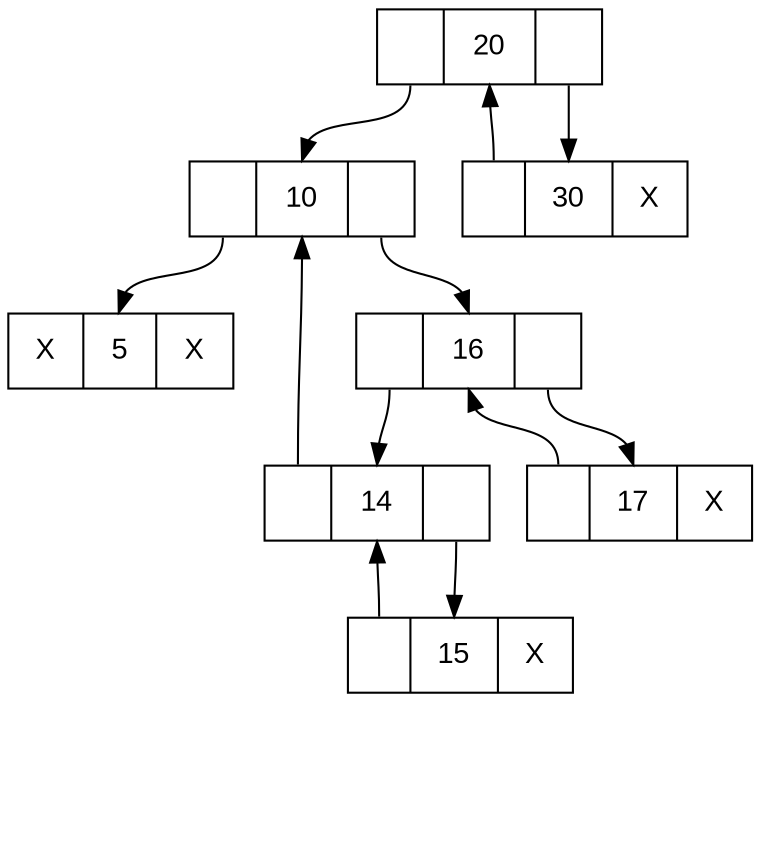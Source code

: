 digraph LTBT{
	node [fontname="Arial", shape=record, height=0.5, width=1.5];
	20 [label="<left> |<data> 20 |<right> "];
	10 [label="<left> |<data> 10 |<right> "];
	30 [label="<left> |<data> 30 |<right> X"];
	5 [label="<left> X|<data> 5 |<right> X"];
	16 [label="<left> |<data> 16 |<right> "];
	20 [label="<left> |<data> 20 |<right> "];
	14 [label="<left> |<data> 14 |<right> "];
	17 [label="<left> |<data> 17 |<right> X"];
	10 [label="<left> |<data> 10 |<right> "];
	30 [label="<left> |<data> 30 |<right> X"];
	10 [label="<left> |<data> 10 |<right> "];
	15 [label="<left> |<data> 15 |<right> X"];
	16 [label="<left> |<data> 16 |<right> "];
	5 [label="<left> X|<data> 5 |<right> X"];
	16 [label="<left> |<data> 16 |<right> "];
	20 [label="<left> |<data> 20 |<right> "];
	20:left -> 10:data;
	20:right -> 30:data;
	10:left -> 5:data;
	10:right -> 16:data;
	NULL1 [shape=point style=invis];
	5:left -> NULL1 [style=invis];
	NULL2 [shape=point style=invis];
	5:right -> NULL2 [style=invis];
	16:left -> 14:data;
	16:right -> 17:data;
	14:left -> 10:data;
	14:right -> 15:data;
	15:left -> 14:data;
	NULL3 [shape=point style=invis];
	15:right -> NULL3 [style=invis];
	17:left -> 16:data;
	NULL4 [shape=point style=invis];
	17:right -> NULL4 [style=invis];
	30:left -> 20:data;
	NULL5 [shape=point style=invis];
	30:right -> NULL5 [style=invis];
}
